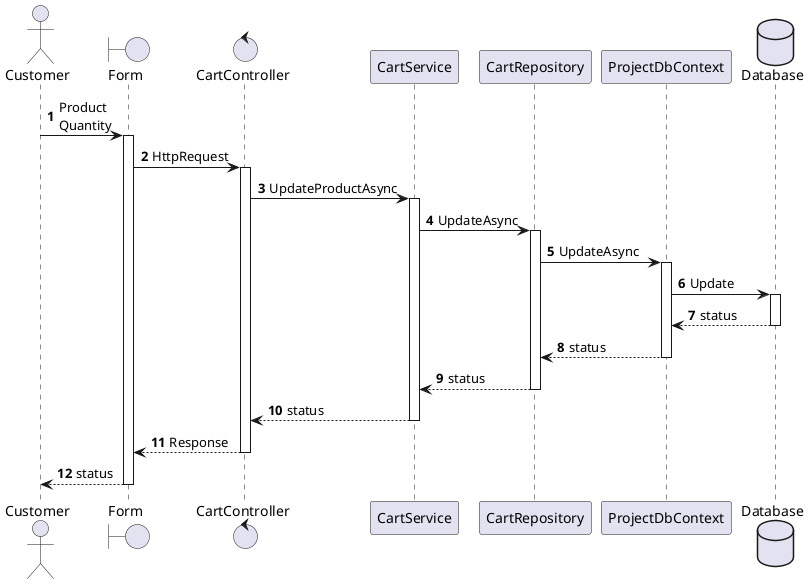 @startuml 26 - Customer - Update product quantity in cart

autonumber
autoactivate on

actor Customer as Actor
boundary Form
control CartController as Controller
participant CartService as Service
participant CartRepository as Repo
participant ProjectDbContext as Context
database Database

Actor -> Form: Product\nQuantity
Form -> Controller: HttpRequest
Controller -> Service: UpdateProductAsync
Service -> Repo: UpdateAsync
Repo -> Context: UpdateAsync
Context -> Database: Update

Database --> Context: status
Context --> Repo: status
Repo --> Service: status
Service --> Controller: status
Controller --> Form: Response
Form --> Actor: status

@enduml
